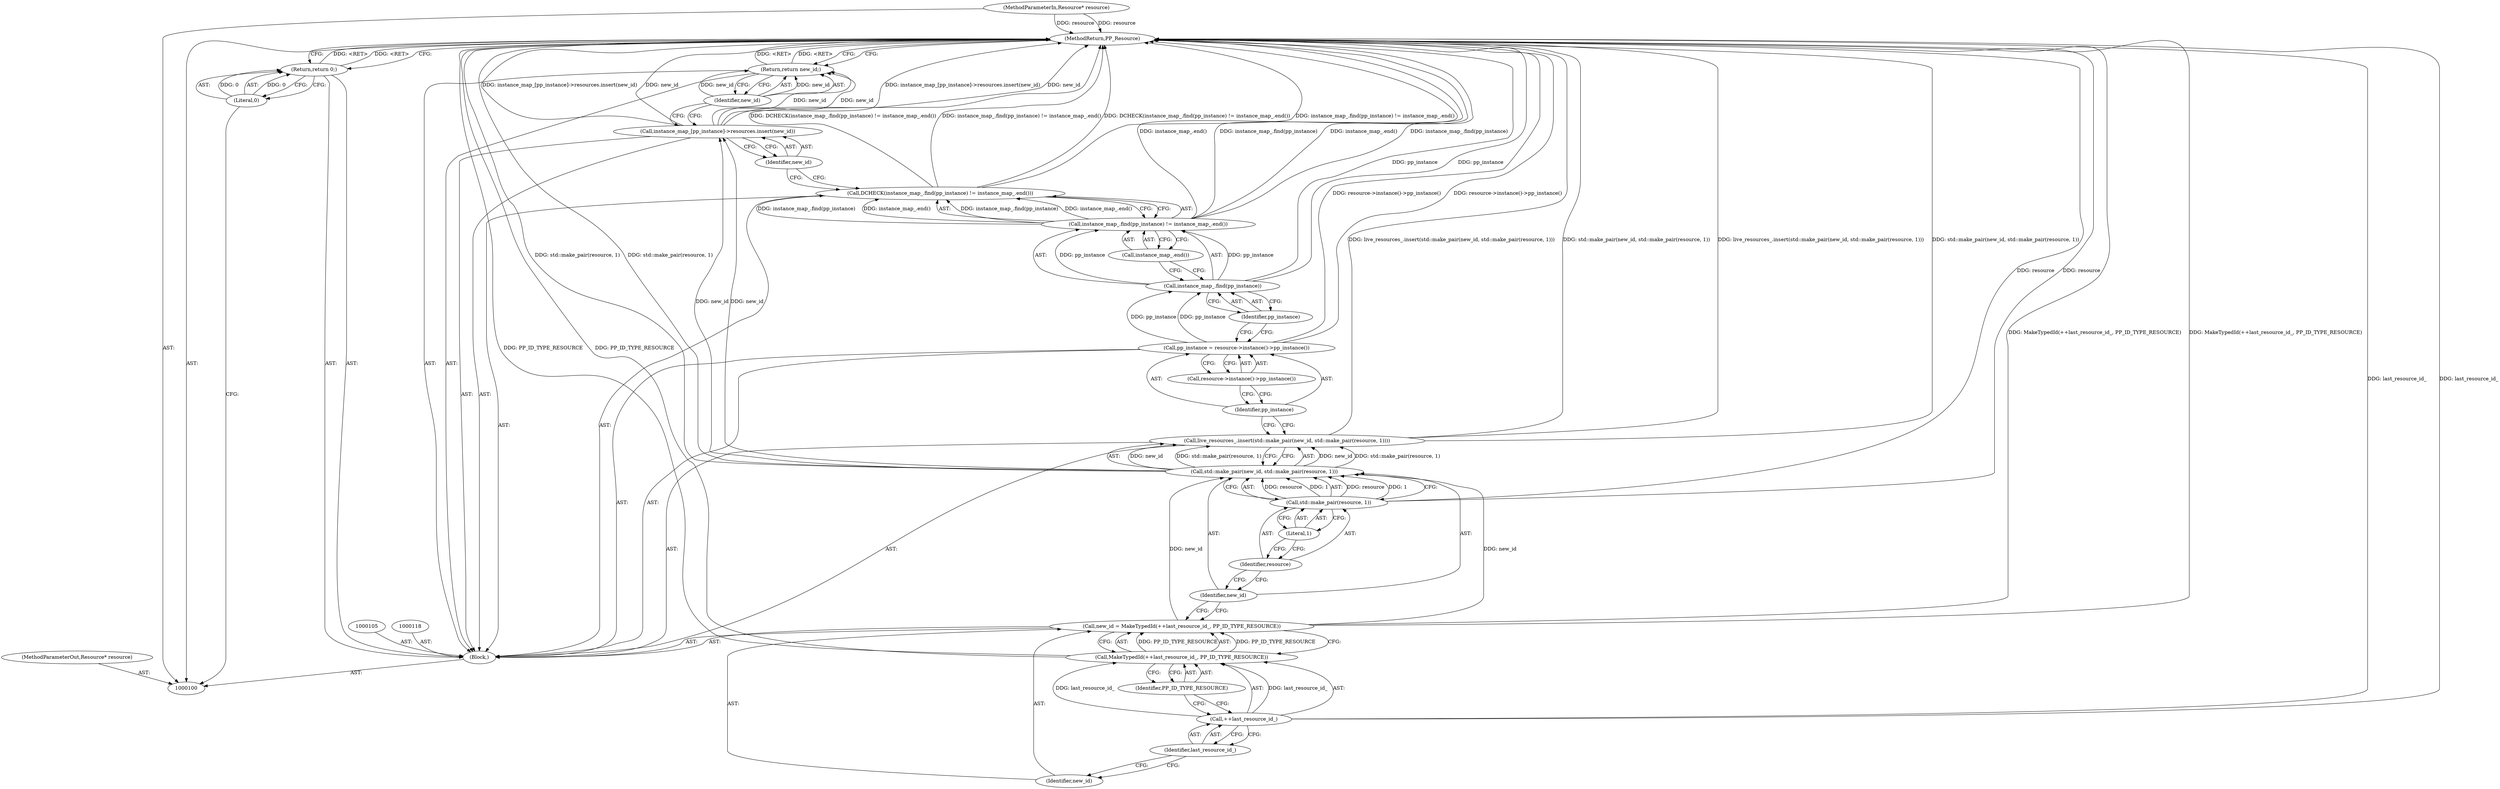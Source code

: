 digraph "1_Chrome_55ef04e135edaa9abfbf3647634b11ed57dc49e9_4" {
"1000131" [label="(MethodReturn,PP_Resource)"];
"1000101" [label="(MethodParameterIn,Resource* resource)"];
"1000185" [label="(MethodParameterOut,Resource* resource)"];
"1000102" [label="(Block,)"];
"1000123" [label="(Call,instance_map_.find(pp_instance) != instance_map_.end())"];
"1000124" [label="(Call,instance_map_.find(pp_instance))"];
"1000125" [label="(Identifier,pp_instance)"];
"1000122" [label="(Call,DCHECK(instance_map_.find(pp_instance) != instance_map_.end()))"];
"1000126" [label="(Call,instance_map_.end())"];
"1000127" [label="(Call,instance_map_[pp_instance]->resources.insert(new_id))"];
"1000128" [label="(Identifier,new_id)"];
"1000130" [label="(Identifier,new_id)"];
"1000129" [label="(Return,return new_id;)"];
"1000104" [label="(Literal,0)"];
"1000103" [label="(Return,return 0;)"];
"1000106" [label="(Call,new_id = MakeTypedId(++last_resource_id_, PP_ID_TYPE_RESOURCE))"];
"1000107" [label="(Identifier,new_id)"];
"1000108" [label="(Call,MakeTypedId(++last_resource_id_, PP_ID_TYPE_RESOURCE))"];
"1000109" [label="(Call,++last_resource_id_)"];
"1000110" [label="(Identifier,last_resource_id_)"];
"1000111" [label="(Identifier,PP_ID_TYPE_RESOURCE)"];
"1000112" [label="(Call,live_resources_.insert(std::make_pair(new_id, std::make_pair(resource, 1))))"];
"1000113" [label="(Call,std::make_pair(new_id, std::make_pair(resource, 1)))"];
"1000114" [label="(Identifier,new_id)"];
"1000115" [label="(Call,std::make_pair(resource, 1))"];
"1000116" [label="(Identifier,resource)"];
"1000117" [label="(Literal,1)"];
"1000119" [label="(Call,pp_instance = resource->instance()->pp_instance())"];
"1000120" [label="(Identifier,pp_instance)"];
"1000121" [label="(Call,resource->instance()->pp_instance())"];
"1000131" -> "1000100"  [label="AST: "];
"1000131" -> "1000103"  [label="CFG: "];
"1000131" -> "1000129"  [label="CFG: "];
"1000103" -> "1000131"  [label="DDG: <RET>"];
"1000123" -> "1000131"  [label="DDG: instance_map_.end()"];
"1000123" -> "1000131"  [label="DDG: instance_map_.find(pp_instance)"];
"1000124" -> "1000131"  [label="DDG: pp_instance"];
"1000106" -> "1000131"  [label="DDG: MakeTypedId(++last_resource_id_, PP_ID_TYPE_RESOURCE)"];
"1000122" -> "1000131"  [label="DDG: instance_map_.find(pp_instance) != instance_map_.end()"];
"1000122" -> "1000131"  [label="DDG: DCHECK(instance_map_.find(pp_instance) != instance_map_.end())"];
"1000127" -> "1000131"  [label="DDG: instance_map_[pp_instance]->resources.insert(new_id)"];
"1000127" -> "1000131"  [label="DDG: new_id"];
"1000112" -> "1000131"  [label="DDG: live_resources_.insert(std::make_pair(new_id, std::make_pair(resource, 1)))"];
"1000112" -> "1000131"  [label="DDG: std::make_pair(new_id, std::make_pair(resource, 1))"];
"1000113" -> "1000131"  [label="DDG: std::make_pair(resource, 1)"];
"1000119" -> "1000131"  [label="DDG: resource->instance()->pp_instance()"];
"1000101" -> "1000131"  [label="DDG: resource"];
"1000109" -> "1000131"  [label="DDG: last_resource_id_"];
"1000108" -> "1000131"  [label="DDG: PP_ID_TYPE_RESOURCE"];
"1000115" -> "1000131"  [label="DDG: resource"];
"1000129" -> "1000131"  [label="DDG: <RET>"];
"1000101" -> "1000100"  [label="AST: "];
"1000101" -> "1000131"  [label="DDG: resource"];
"1000185" -> "1000100"  [label="AST: "];
"1000102" -> "1000100"  [label="AST: "];
"1000103" -> "1000102"  [label="AST: "];
"1000105" -> "1000102"  [label="AST: "];
"1000106" -> "1000102"  [label="AST: "];
"1000112" -> "1000102"  [label="AST: "];
"1000118" -> "1000102"  [label="AST: "];
"1000119" -> "1000102"  [label="AST: "];
"1000122" -> "1000102"  [label="AST: "];
"1000127" -> "1000102"  [label="AST: "];
"1000129" -> "1000102"  [label="AST: "];
"1000123" -> "1000122"  [label="AST: "];
"1000123" -> "1000126"  [label="CFG: "];
"1000124" -> "1000123"  [label="AST: "];
"1000126" -> "1000123"  [label="AST: "];
"1000122" -> "1000123"  [label="CFG: "];
"1000123" -> "1000131"  [label="DDG: instance_map_.end()"];
"1000123" -> "1000131"  [label="DDG: instance_map_.find(pp_instance)"];
"1000123" -> "1000122"  [label="DDG: instance_map_.find(pp_instance)"];
"1000123" -> "1000122"  [label="DDG: instance_map_.end()"];
"1000124" -> "1000123"  [label="DDG: pp_instance"];
"1000124" -> "1000123"  [label="AST: "];
"1000124" -> "1000125"  [label="CFG: "];
"1000125" -> "1000124"  [label="AST: "];
"1000126" -> "1000124"  [label="CFG: "];
"1000124" -> "1000131"  [label="DDG: pp_instance"];
"1000124" -> "1000123"  [label="DDG: pp_instance"];
"1000119" -> "1000124"  [label="DDG: pp_instance"];
"1000125" -> "1000124"  [label="AST: "];
"1000125" -> "1000119"  [label="CFG: "];
"1000124" -> "1000125"  [label="CFG: "];
"1000122" -> "1000102"  [label="AST: "];
"1000122" -> "1000123"  [label="CFG: "];
"1000123" -> "1000122"  [label="AST: "];
"1000128" -> "1000122"  [label="CFG: "];
"1000122" -> "1000131"  [label="DDG: instance_map_.find(pp_instance) != instance_map_.end()"];
"1000122" -> "1000131"  [label="DDG: DCHECK(instance_map_.find(pp_instance) != instance_map_.end())"];
"1000123" -> "1000122"  [label="DDG: instance_map_.find(pp_instance)"];
"1000123" -> "1000122"  [label="DDG: instance_map_.end()"];
"1000126" -> "1000123"  [label="AST: "];
"1000126" -> "1000124"  [label="CFG: "];
"1000123" -> "1000126"  [label="CFG: "];
"1000127" -> "1000102"  [label="AST: "];
"1000127" -> "1000128"  [label="CFG: "];
"1000128" -> "1000127"  [label="AST: "];
"1000130" -> "1000127"  [label="CFG: "];
"1000127" -> "1000131"  [label="DDG: instance_map_[pp_instance]->resources.insert(new_id)"];
"1000127" -> "1000131"  [label="DDG: new_id"];
"1000113" -> "1000127"  [label="DDG: new_id"];
"1000127" -> "1000129"  [label="DDG: new_id"];
"1000128" -> "1000127"  [label="AST: "];
"1000128" -> "1000122"  [label="CFG: "];
"1000127" -> "1000128"  [label="CFG: "];
"1000130" -> "1000129"  [label="AST: "];
"1000130" -> "1000127"  [label="CFG: "];
"1000129" -> "1000130"  [label="CFG: "];
"1000130" -> "1000129"  [label="DDG: new_id"];
"1000129" -> "1000102"  [label="AST: "];
"1000129" -> "1000130"  [label="CFG: "];
"1000130" -> "1000129"  [label="AST: "];
"1000131" -> "1000129"  [label="CFG: "];
"1000129" -> "1000131"  [label="DDG: <RET>"];
"1000130" -> "1000129"  [label="DDG: new_id"];
"1000127" -> "1000129"  [label="DDG: new_id"];
"1000104" -> "1000103"  [label="AST: "];
"1000104" -> "1000100"  [label="CFG: "];
"1000103" -> "1000104"  [label="CFG: "];
"1000104" -> "1000103"  [label="DDG: 0"];
"1000103" -> "1000102"  [label="AST: "];
"1000103" -> "1000104"  [label="CFG: "];
"1000104" -> "1000103"  [label="AST: "];
"1000131" -> "1000103"  [label="CFG: "];
"1000103" -> "1000131"  [label="DDG: <RET>"];
"1000104" -> "1000103"  [label="DDG: 0"];
"1000106" -> "1000102"  [label="AST: "];
"1000106" -> "1000108"  [label="CFG: "];
"1000107" -> "1000106"  [label="AST: "];
"1000108" -> "1000106"  [label="AST: "];
"1000114" -> "1000106"  [label="CFG: "];
"1000106" -> "1000131"  [label="DDG: MakeTypedId(++last_resource_id_, PP_ID_TYPE_RESOURCE)"];
"1000108" -> "1000106"  [label="DDG: PP_ID_TYPE_RESOURCE"];
"1000106" -> "1000113"  [label="DDG: new_id"];
"1000107" -> "1000106"  [label="AST: "];
"1000110" -> "1000107"  [label="CFG: "];
"1000108" -> "1000106"  [label="AST: "];
"1000108" -> "1000111"  [label="CFG: "];
"1000109" -> "1000108"  [label="AST: "];
"1000111" -> "1000108"  [label="AST: "];
"1000106" -> "1000108"  [label="CFG: "];
"1000108" -> "1000131"  [label="DDG: PP_ID_TYPE_RESOURCE"];
"1000108" -> "1000106"  [label="DDG: PP_ID_TYPE_RESOURCE"];
"1000109" -> "1000108"  [label="DDG: last_resource_id_"];
"1000109" -> "1000108"  [label="AST: "];
"1000109" -> "1000110"  [label="CFG: "];
"1000110" -> "1000109"  [label="AST: "];
"1000111" -> "1000109"  [label="CFG: "];
"1000109" -> "1000131"  [label="DDG: last_resource_id_"];
"1000109" -> "1000108"  [label="DDG: last_resource_id_"];
"1000110" -> "1000109"  [label="AST: "];
"1000110" -> "1000107"  [label="CFG: "];
"1000109" -> "1000110"  [label="CFG: "];
"1000111" -> "1000108"  [label="AST: "];
"1000111" -> "1000109"  [label="CFG: "];
"1000108" -> "1000111"  [label="CFG: "];
"1000112" -> "1000102"  [label="AST: "];
"1000112" -> "1000113"  [label="CFG: "];
"1000113" -> "1000112"  [label="AST: "];
"1000120" -> "1000112"  [label="CFG: "];
"1000112" -> "1000131"  [label="DDG: live_resources_.insert(std::make_pair(new_id, std::make_pair(resource, 1)))"];
"1000112" -> "1000131"  [label="DDG: std::make_pair(new_id, std::make_pair(resource, 1))"];
"1000113" -> "1000112"  [label="DDG: new_id"];
"1000113" -> "1000112"  [label="DDG: std::make_pair(resource, 1)"];
"1000113" -> "1000112"  [label="AST: "];
"1000113" -> "1000115"  [label="CFG: "];
"1000114" -> "1000113"  [label="AST: "];
"1000115" -> "1000113"  [label="AST: "];
"1000112" -> "1000113"  [label="CFG: "];
"1000113" -> "1000131"  [label="DDG: std::make_pair(resource, 1)"];
"1000113" -> "1000112"  [label="DDG: new_id"];
"1000113" -> "1000112"  [label="DDG: std::make_pair(resource, 1)"];
"1000106" -> "1000113"  [label="DDG: new_id"];
"1000115" -> "1000113"  [label="DDG: resource"];
"1000115" -> "1000113"  [label="DDG: 1"];
"1000113" -> "1000127"  [label="DDG: new_id"];
"1000114" -> "1000113"  [label="AST: "];
"1000114" -> "1000106"  [label="CFG: "];
"1000116" -> "1000114"  [label="CFG: "];
"1000115" -> "1000113"  [label="AST: "];
"1000115" -> "1000117"  [label="CFG: "];
"1000116" -> "1000115"  [label="AST: "];
"1000117" -> "1000115"  [label="AST: "];
"1000113" -> "1000115"  [label="CFG: "];
"1000115" -> "1000131"  [label="DDG: resource"];
"1000115" -> "1000113"  [label="DDG: resource"];
"1000115" -> "1000113"  [label="DDG: 1"];
"1000116" -> "1000115"  [label="AST: "];
"1000116" -> "1000114"  [label="CFG: "];
"1000117" -> "1000116"  [label="CFG: "];
"1000117" -> "1000115"  [label="AST: "];
"1000117" -> "1000116"  [label="CFG: "];
"1000115" -> "1000117"  [label="CFG: "];
"1000119" -> "1000102"  [label="AST: "];
"1000119" -> "1000121"  [label="CFG: "];
"1000120" -> "1000119"  [label="AST: "];
"1000121" -> "1000119"  [label="AST: "];
"1000125" -> "1000119"  [label="CFG: "];
"1000119" -> "1000131"  [label="DDG: resource->instance()->pp_instance()"];
"1000119" -> "1000124"  [label="DDG: pp_instance"];
"1000120" -> "1000119"  [label="AST: "];
"1000120" -> "1000112"  [label="CFG: "];
"1000121" -> "1000120"  [label="CFG: "];
"1000121" -> "1000119"  [label="AST: "];
"1000121" -> "1000120"  [label="CFG: "];
"1000119" -> "1000121"  [label="CFG: "];
}
